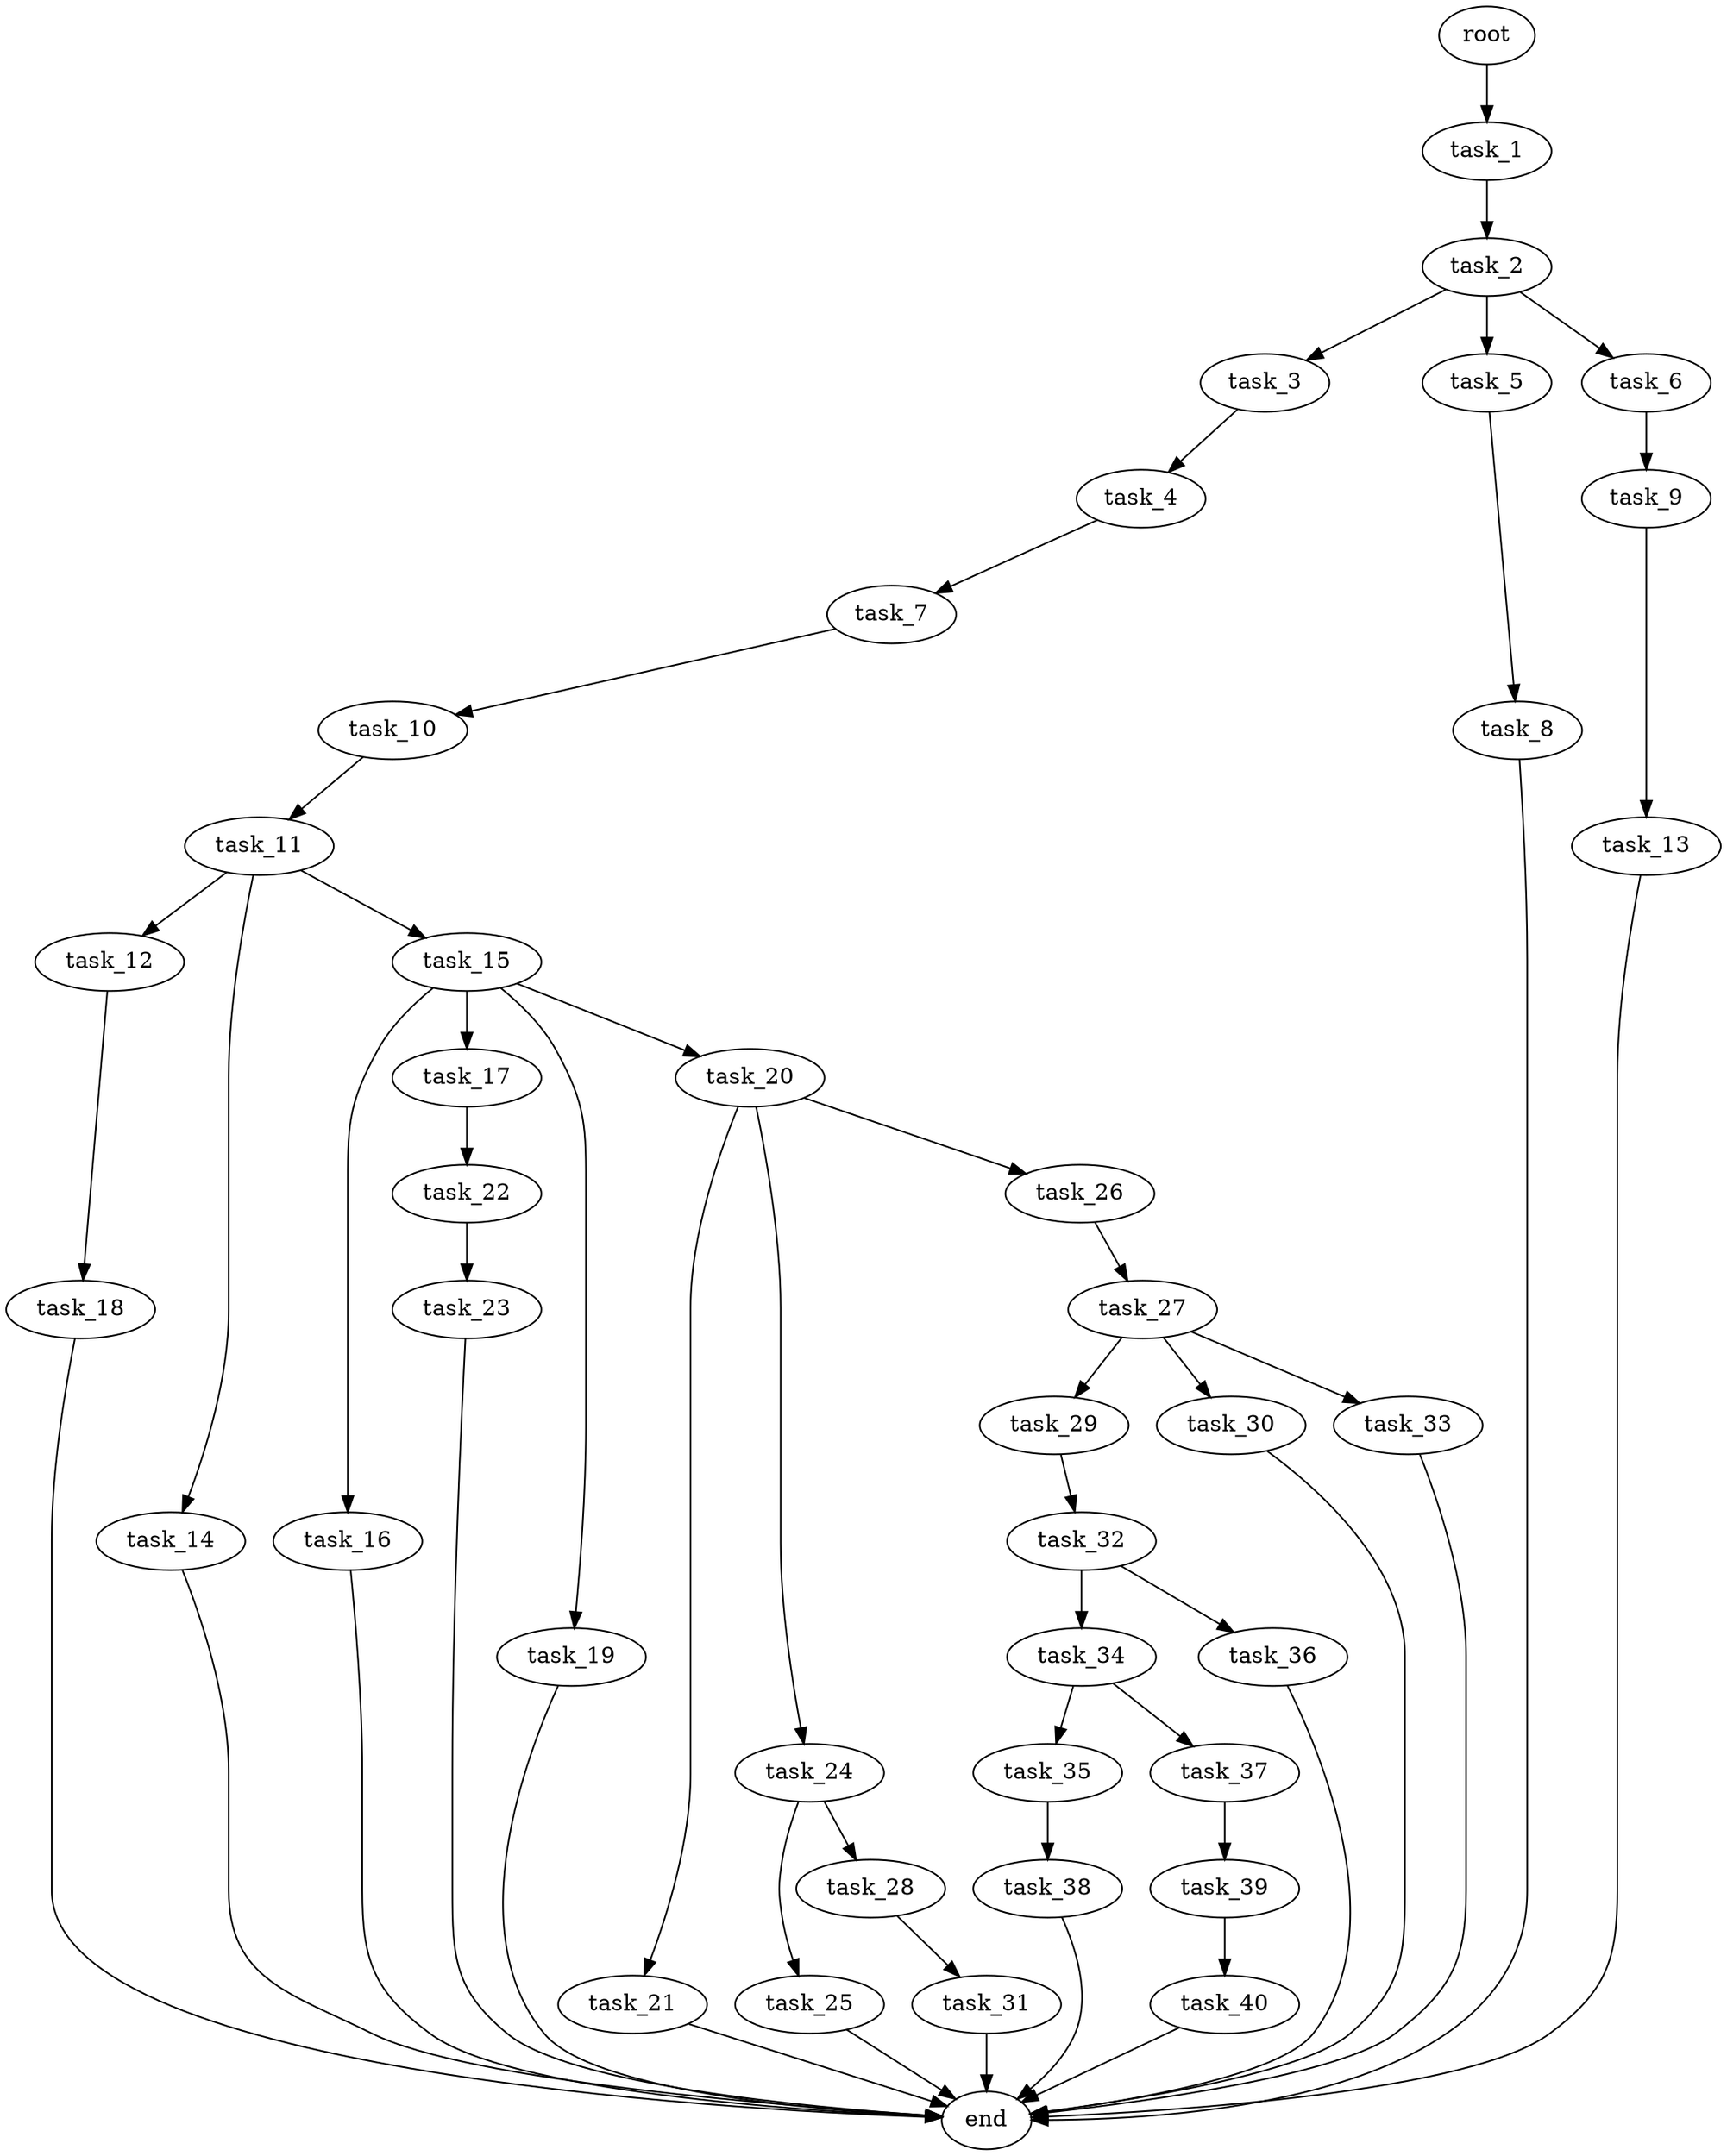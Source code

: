 digraph G {
  root [size="0.000000e+00"];
  task_1 [size="6.400346e+10"];
  task_2 [size="8.847790e+10"];
  task_3 [size="9.262345e+10"];
  task_4 [size="7.020408e+10"];
  task_5 [size="2.831117e+10"];
  task_6 [size="6.098638e+10"];
  task_7 [size="3.837923e+10"];
  task_8 [size="2.487301e+10"];
  task_9 [size="2.649049e+10"];
  task_10 [size="6.118428e+10"];
  task_11 [size="2.571847e+09"];
  task_12 [size="4.531145e+10"];
  task_13 [size="3.124624e+10"];
  task_14 [size="6.485345e+09"];
  task_15 [size="1.171409e+09"];
  task_16 [size="5.608771e+10"];
  task_17 [size="1.022995e+10"];
  task_18 [size="1.424255e+10"];
  task_19 [size="9.812282e+10"];
  task_20 [size="3.556358e+10"];
  task_21 [size="7.600732e+10"];
  task_22 [size="8.255373e+10"];
  task_23 [size="4.066903e+10"];
  task_24 [size="5.426654e+10"];
  task_25 [size="1.251452e+10"];
  task_26 [size="5.025826e+10"];
  task_27 [size="5.739130e+10"];
  task_28 [size="7.893652e+10"];
  task_29 [size="2.220804e+10"];
  task_30 [size="5.346686e+10"];
  task_31 [size="5.327502e+10"];
  task_32 [size="5.018586e+10"];
  task_33 [size="6.141188e+10"];
  task_34 [size="8.803462e+10"];
  task_35 [size="1.375456e+10"];
  task_36 [size="2.586057e+10"];
  task_37 [size="4.795756e+10"];
  task_38 [size="9.905961e+10"];
  task_39 [size="7.529200e+10"];
  task_40 [size="4.452298e+10"];
  end [size="0.000000e+00"];

  root -> task_1 [size="1.000000e-12"];
  task_1 -> task_2 [size="8.847790e+08"];
  task_2 -> task_3 [size="9.262345e+08"];
  task_2 -> task_5 [size="2.831117e+08"];
  task_2 -> task_6 [size="6.098638e+08"];
  task_3 -> task_4 [size="7.020408e+08"];
  task_4 -> task_7 [size="3.837923e+08"];
  task_5 -> task_8 [size="2.487301e+08"];
  task_6 -> task_9 [size="2.649049e+08"];
  task_7 -> task_10 [size="6.118428e+08"];
  task_8 -> end [size="1.000000e-12"];
  task_9 -> task_13 [size="3.124624e+08"];
  task_10 -> task_11 [size="2.571847e+07"];
  task_11 -> task_12 [size="4.531145e+08"];
  task_11 -> task_14 [size="6.485345e+07"];
  task_11 -> task_15 [size="1.171409e+07"];
  task_12 -> task_18 [size="1.424255e+08"];
  task_13 -> end [size="1.000000e-12"];
  task_14 -> end [size="1.000000e-12"];
  task_15 -> task_16 [size="5.608771e+08"];
  task_15 -> task_17 [size="1.022995e+08"];
  task_15 -> task_19 [size="9.812282e+08"];
  task_15 -> task_20 [size="3.556358e+08"];
  task_16 -> end [size="1.000000e-12"];
  task_17 -> task_22 [size="8.255373e+08"];
  task_18 -> end [size="1.000000e-12"];
  task_19 -> end [size="1.000000e-12"];
  task_20 -> task_21 [size="7.600732e+08"];
  task_20 -> task_24 [size="5.426654e+08"];
  task_20 -> task_26 [size="5.025826e+08"];
  task_21 -> end [size="1.000000e-12"];
  task_22 -> task_23 [size="4.066903e+08"];
  task_23 -> end [size="1.000000e-12"];
  task_24 -> task_25 [size="1.251452e+08"];
  task_24 -> task_28 [size="7.893652e+08"];
  task_25 -> end [size="1.000000e-12"];
  task_26 -> task_27 [size="5.739130e+08"];
  task_27 -> task_29 [size="2.220804e+08"];
  task_27 -> task_30 [size="5.346686e+08"];
  task_27 -> task_33 [size="6.141188e+08"];
  task_28 -> task_31 [size="5.327502e+08"];
  task_29 -> task_32 [size="5.018586e+08"];
  task_30 -> end [size="1.000000e-12"];
  task_31 -> end [size="1.000000e-12"];
  task_32 -> task_34 [size="8.803462e+08"];
  task_32 -> task_36 [size="2.586057e+08"];
  task_33 -> end [size="1.000000e-12"];
  task_34 -> task_35 [size="1.375456e+08"];
  task_34 -> task_37 [size="4.795756e+08"];
  task_35 -> task_38 [size="9.905961e+08"];
  task_36 -> end [size="1.000000e-12"];
  task_37 -> task_39 [size="7.529200e+08"];
  task_38 -> end [size="1.000000e-12"];
  task_39 -> task_40 [size="4.452298e+08"];
  task_40 -> end [size="1.000000e-12"];
}
